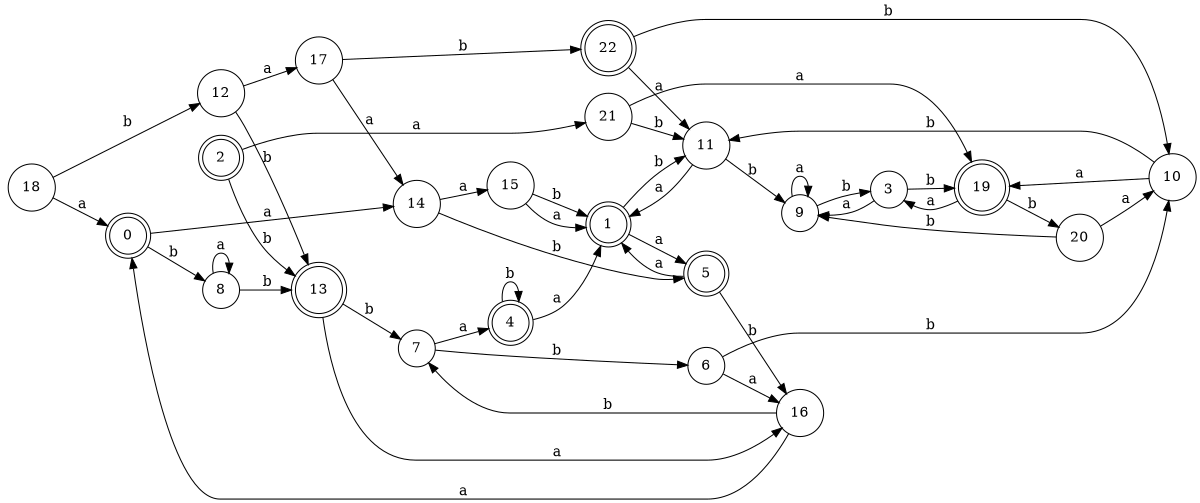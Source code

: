 digraph n19_4 {
__start0 [label="" shape="none"];

rankdir=LR;
size="8,5";

s0 [style="rounded,filled", color="black", fillcolor="white" shape="doublecircle", label="0"];
s1 [style="rounded,filled", color="black", fillcolor="white" shape="doublecircle", label="1"];
s2 [style="rounded,filled", color="black", fillcolor="white" shape="doublecircle", label="2"];
s3 [style="filled", color="black", fillcolor="white" shape="circle", label="3"];
s4 [style="rounded,filled", color="black", fillcolor="white" shape="doublecircle", label="4"];
s5 [style="rounded,filled", color="black", fillcolor="white" shape="doublecircle", label="5"];
s6 [style="filled", color="black", fillcolor="white" shape="circle", label="6"];
s7 [style="filled", color="black", fillcolor="white" shape="circle", label="7"];
s8 [style="filled", color="black", fillcolor="white" shape="circle", label="8"];
s9 [style="filled", color="black", fillcolor="white" shape="circle", label="9"];
s10 [style="filled", color="black", fillcolor="white" shape="circle", label="10"];
s11 [style="filled", color="black", fillcolor="white" shape="circle", label="11"];
s12 [style="filled", color="black", fillcolor="white" shape="circle", label="12"];
s13 [style="rounded,filled", color="black", fillcolor="white" shape="doublecircle", label="13"];
s14 [style="filled", color="black", fillcolor="white" shape="circle", label="14"];
s15 [style="filled", color="black", fillcolor="white" shape="circle", label="15"];
s16 [style="filled", color="black", fillcolor="white" shape="circle", label="16"];
s17 [style="filled", color="black", fillcolor="white" shape="circle", label="17"];
s18 [style="filled", color="black", fillcolor="white" shape="circle", label="18"];
s19 [style="rounded,filled", color="black", fillcolor="white" shape="doublecircle", label="19"];
s20 [style="filled", color="black", fillcolor="white" shape="circle", label="20"];
s21 [style="filled", color="black", fillcolor="white" shape="circle", label="21"];
s22 [style="rounded,filled", color="black", fillcolor="white" shape="doublecircle", label="22"];
s0 -> s14 [label="a"];
s0 -> s8 [label="b"];
s1 -> s5 [label="a"];
s1 -> s11 [label="b"];
s2 -> s21 [label="a"];
s2 -> s13 [label="b"];
s3 -> s9 [label="a"];
s3 -> s19 [label="b"];
s4 -> s1 [label="a"];
s4 -> s4 [label="b"];
s5 -> s1 [label="a"];
s5 -> s16 [label="b"];
s6 -> s16 [label="a"];
s6 -> s10 [label="b"];
s7 -> s4 [label="a"];
s7 -> s6 [label="b"];
s8 -> s8 [label="a"];
s8 -> s13 [label="b"];
s9 -> s9 [label="a"];
s9 -> s3 [label="b"];
s10 -> s19 [label="a"];
s10 -> s11 [label="b"];
s11 -> s1 [label="a"];
s11 -> s9 [label="b"];
s12 -> s17 [label="a"];
s12 -> s13 [label="b"];
s13 -> s16 [label="a"];
s13 -> s7 [label="b"];
s14 -> s15 [label="a"];
s14 -> s5 [label="b"];
s15 -> s1 [label="a"];
s15 -> s1 [label="b"];
s16 -> s0 [label="a"];
s16 -> s7 [label="b"];
s17 -> s14 [label="a"];
s17 -> s22 [label="b"];
s18 -> s0 [label="a"];
s18 -> s12 [label="b"];
s19 -> s3 [label="a"];
s19 -> s20 [label="b"];
s20 -> s10 [label="a"];
s20 -> s9 [label="b"];
s21 -> s19 [label="a"];
s21 -> s11 [label="b"];
s22 -> s11 [label="a"];
s22 -> s10 [label="b"];

}